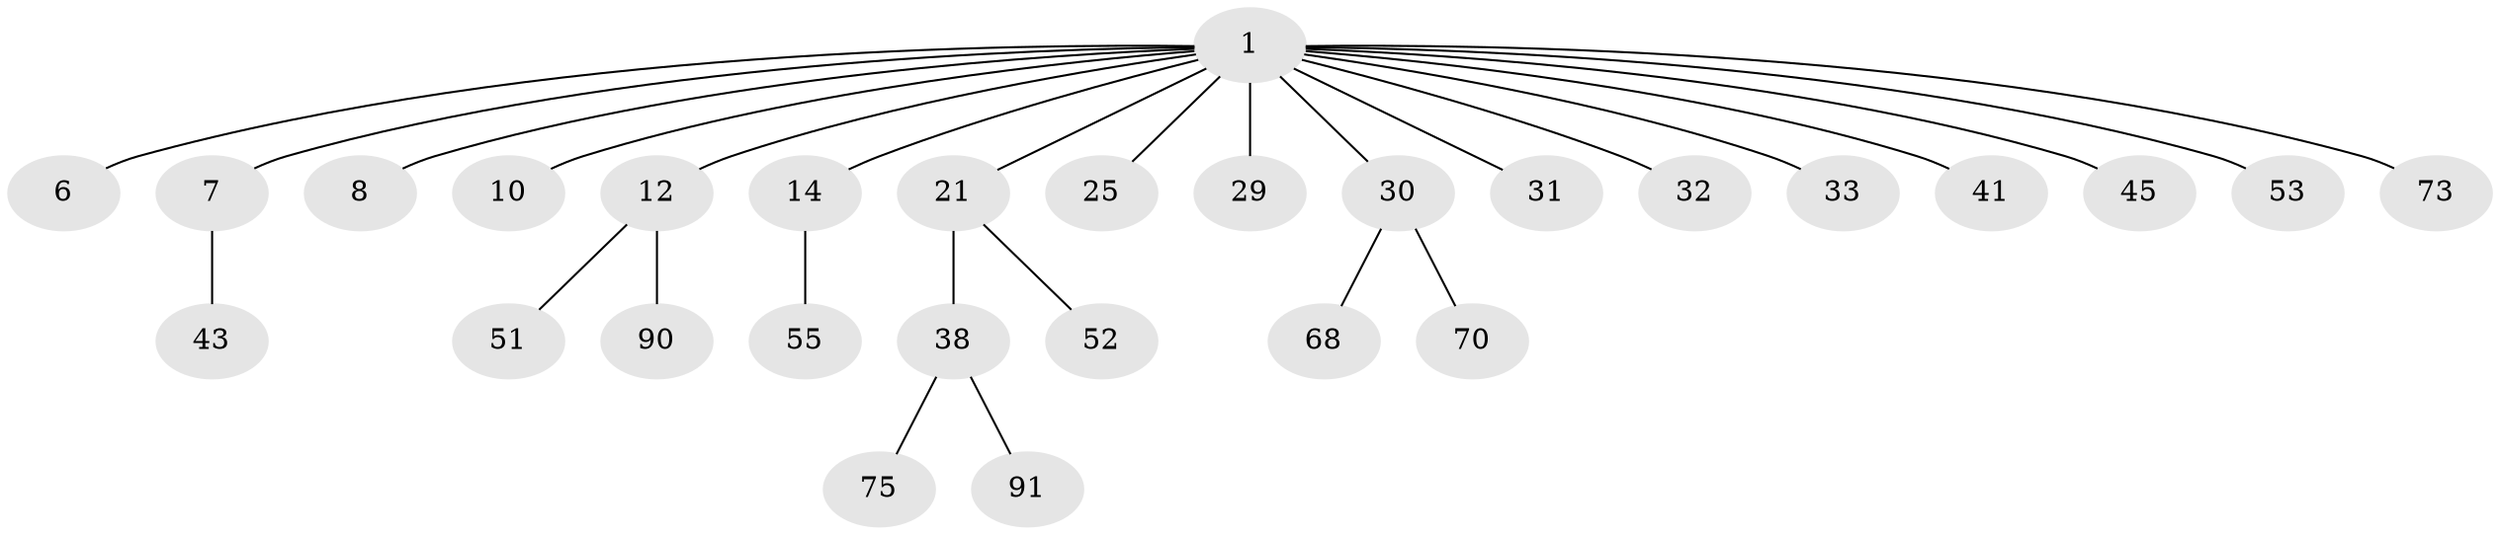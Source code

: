 // original degree distribution, {4: 0.08791208791208792, 6: 0.02197802197802198, 5: 0.03296703296703297, 2: 0.23076923076923078, 3: 0.12087912087912088, 1: 0.5054945054945055}
// Generated by graph-tools (version 1.1) at 2025/19/03/04/25 18:19:21]
// undirected, 28 vertices, 27 edges
graph export_dot {
graph [start="1"]
  node [color=gray90,style=filled];
  1 [super="+2+5+15+3"];
  6 [super="+78"];
  7 [super="+13+16+39+17+9"];
  8 [super="+86+47"];
  10;
  12 [super="+63+72+19+20"];
  14 [super="+24"];
  21 [super="+37+48"];
  25 [super="+89"];
  29 [super="+46"];
  30 [super="+36+88"];
  31 [super="+87"];
  32;
  33;
  38 [super="+50+42+54"];
  41 [super="+56"];
  43 [super="+82"];
  45;
  51;
  52;
  53 [super="+60"];
  55;
  68;
  70;
  73;
  75;
  90;
  91;
  1 -- 33;
  1 -- 25;
  1 -- 8;
  1 -- 41;
  1 -- 14;
  1 -- 32;
  1 -- 6;
  1 -- 7;
  1 -- 73;
  1 -- 12;
  1 -- 10;
  1 -- 45;
  1 -- 21;
  1 -- 53;
  1 -- 29;
  1 -- 30;
  1 -- 31;
  7 -- 43;
  12 -- 51;
  12 -- 90;
  14 -- 55;
  21 -- 52;
  21 -- 38;
  30 -- 70;
  30 -- 68;
  38 -- 75;
  38 -- 91;
}
